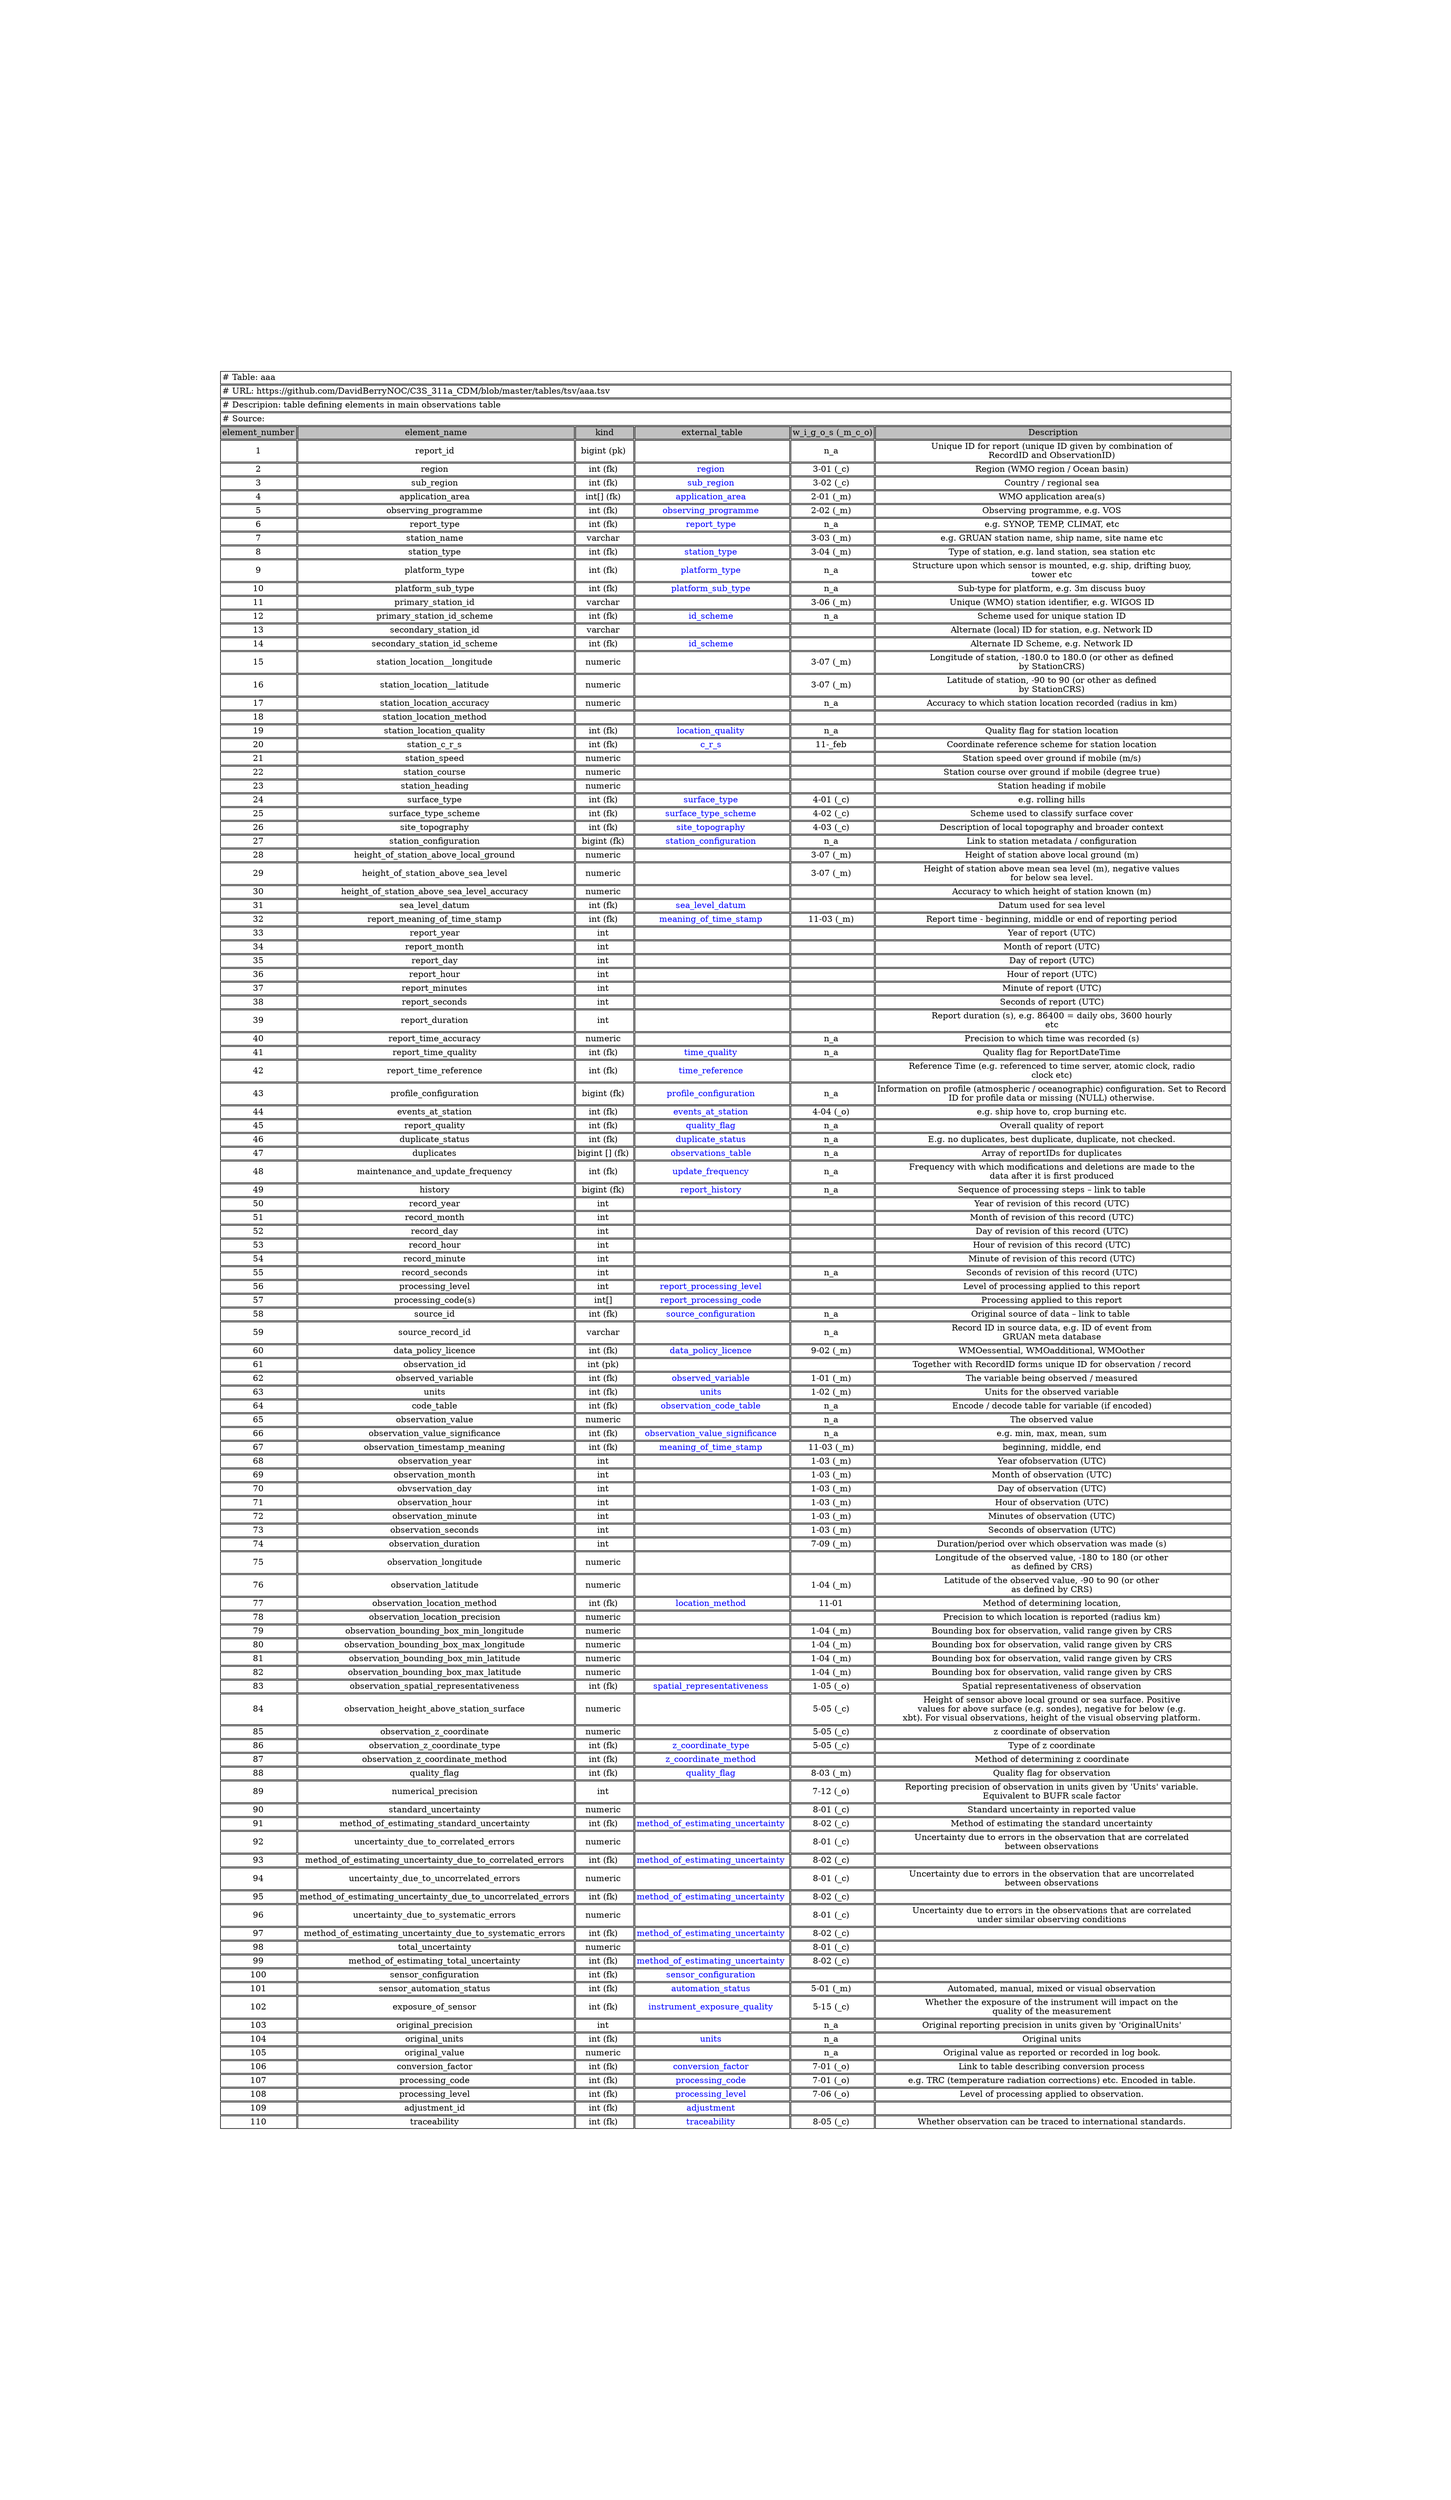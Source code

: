 digraph aaa {
node [color=white]
aaa [label=<<TABLE BORDER="0" CELLBORDER="1" CELLSPACING="2" COLOR="BLACK">
<TR><TD COLSPAN="6" ALIGN="left" PORT="head"># Table: aaa</TD></TR>
<TR><TD COLSPAN="6" ALIGN="left"># URL: https://github.com/DavidBerryNOC/C3S_311a_CDM/blob/master/tables/tsv/aaa.tsv</TD></TR>
<TR><TD ALIGN="left" COLSPAN="6"># Descripion: table defining elements in main observations table</TD></TR>
<TR><TD ALIGN="left" COLSPAN="6"># Source:</TD></TR>
<TR><TD BGCOLOR="GRAY">element_number</TD><TD BGCOLOR="GRAY">element_name</TD><TD BGCOLOR="GRAY">kind</TD><TD BGCOLOR="GRAY">external_table</TD><TD BGCOLOR="GRAY">w_i_g_o_s (_m_c_o)</TD><TD BGCOLOR="GRAY">Description</TD></TR>
<TR><TD PORT="report_id L">1</TD><TD>report_id </TD><TD>bigint (pk) </TD><TD></TD><TD>n_a </TD><TD PORT="report_id R">Unique ID for report (unique ID given by combination of <BR/>RecordID and ObservationID) </TD></TR>
<TR><TD PORT="region L">2</TD><TD>region </TD><TD>int (fk) </TD><TD HREF="https://github.com/DavidBerryNOC/C3S_311a_CDM/blob/master/tables/tsv/region.tsv"><FONT color="blue">region </FONT></TD><TD>3-01 (_c) </TD><TD PORT="region R">Region (WMO region / Ocean basin) </TD></TR>
<TR><TD PORT="sub_region L">3</TD><TD>sub_region </TD><TD>int (fk) </TD><TD HREF="https://github.com/DavidBerryNOC/C3S_311a_CDM/blob/master/tables/tsv/sub_region.tsv"><FONT color="blue">sub_region </FONT></TD><TD>3-02 (_c) </TD><TD PORT="sub_region R">Country / regional sea </TD></TR>
<TR><TD PORT="application_area L">4</TD><TD>application_area </TD><TD>int[] (fk) </TD><TD HREF="https://github.com/DavidBerryNOC/C3S_311a_CDM/blob/master/tables/tsv/application_area.tsv"><FONT color="blue">application_area </FONT></TD><TD>2-01 (_m) </TD><TD PORT="application_area R">WMO application area(s) </TD></TR>
<TR><TD PORT="observing_programme L">5</TD><TD>observing_programme </TD><TD>int (fk) </TD><TD HREF="https://github.com/DavidBerryNOC/C3S_311a_CDM/blob/master/tables/tsv/observing_programme.tsv"><FONT color="blue">observing_programme </FONT></TD><TD>2-02 (_m) </TD><TD PORT="observing_programme R">Observing programme, e.g. VOS </TD></TR>
<TR><TD PORT="report_type L">6</TD><TD>report_type </TD><TD>int (fk) </TD><TD HREF="https://github.com/DavidBerryNOC/C3S_311a_CDM/blob/master/tables/tsv/report_type.tsv"><FONT color="blue">report_type </FONT></TD><TD>n_a </TD><TD PORT="report_type R">e.g. SYNOP, TEMP, CLIMAT, etc </TD></TR>
<TR><TD PORT="station_name L">7</TD><TD>station_name </TD><TD>varchar </TD><TD></TD><TD>3-03 (_m) </TD><TD PORT="station_name R">e.g. GRUAN station name, ship name, site name etc </TD></TR>
<TR><TD PORT="station_type L">8</TD><TD>station_type </TD><TD>int (fk) </TD><TD HREF="https://github.com/DavidBerryNOC/C3S_311a_CDM/blob/master/tables/tsv/station_type.tsv"><FONT color="blue">station_type </FONT></TD><TD>3-04 (_m) </TD><TD PORT="station_type R">Type of station, e.g. land station, sea station etc </TD></TR>
<TR><TD PORT="platform_type L">9</TD><TD>platform_type </TD><TD>int (fk) </TD><TD HREF="https://github.com/DavidBerryNOC/C3S_311a_CDM/blob/master/tables/tsv/platform_type.tsv"><FONT color="blue">platform_type </FONT></TD><TD>n_a </TD><TD PORT="platform_type R">Structure upon which sensor is mounted, e.g. ship, drifting buoy, <BR/>tower etc </TD></TR>
<TR><TD PORT="platform_sub_type L">10</TD><TD>platform_sub_type </TD><TD>int (fk) </TD><TD HREF="https://github.com/DavidBerryNOC/C3S_311a_CDM/blob/master/tables/tsv/platform_sub_type.tsv"><FONT color="blue">platform_sub_type </FONT></TD><TD>n_a </TD><TD PORT="platform_sub_type R">Sub-type for platform, e.g. 3m discuss buoy </TD></TR>
<TR><TD PORT="primary_station_idL">11</TD><TD>primary_station_id </TD><TD>varchar </TD><TD></TD><TD>3-06 (_m) </TD><TD PORT="primary_station_idR">Unique (WMO) station identifier, e.g. WIGOS ID </TD></TR>
<TR><TD PORT="primary_station_id_schemeL">12</TD><TD>primary_station_id_scheme </TD><TD>int (fk) </TD><TD HREF="https://github.com/DavidBerryNOC/C3S_311a_CDM/blob/master/tables/tsv/id_scheme.tsv"><FONT color="blue">id_scheme </FONT></TD><TD>n_a </TD><TD PORT="primary_station_id_schemeR">Scheme used for unique station ID </TD></TR>
<TR><TD PORT="secondary_station_idL">13</TD><TD>secondary_station_id </TD><TD>varchar </TD><TD></TD><TD></TD><TD PORT="secondary_station_idR">Alternate (local) ID for station, e.g. Network ID </TD></TR>
<TR><TD PORT="secondary_station_id_schemeL">14</TD><TD>secondary_station_id_scheme </TD><TD>int (fk) </TD><TD HREF="https://github.com/DavidBerryNOC/C3S_311a_CDM/blob/master/tables/tsv/id_scheme.tsv"><FONT color="blue">id_scheme </FONT></TD><TD></TD><TD PORT="secondary_station_id_schemeR">Alternate ID Scheme, e.g. Network ID </TD></TR>
<TR><TD PORT="station_location__longitudeL">15</TD><TD>station_location__longitude </TD><TD>numeric </TD><TD></TD><TD>3-07 (_m) </TD><TD PORT="station_location__longitudeR">Longitude of station, -180.0 to 180.0 (or other as defined <BR/>by StationCRS) </TD></TR>
<TR><TD PORT="station_location__latitudeL">16</TD><TD>station_location__latitude </TD><TD>numeric </TD><TD></TD><TD>3-07 (_m) </TD><TD PORT="station_location__latitudeR">Latitude of station, -90 to 90 (or other as defined <BR/>by StationCRS) </TD></TR>
<TR><TD PORT="station_location_accuracyL">17</TD><TD>station_location_accuracy </TD><TD>numeric </TD><TD></TD><TD>n_a </TD><TD PORT="station_location_accuracyR">Accuracy to which station location recorded (radius in km) </TD></TR>
<TR><TD PORT="station_location_methodL">18</TD><TD>station_location_method </TD><TD></TD><TD></TD><TD></TD><TD PORT="station_location_methodR"></TD></TR>
<TR><TD PORT="station_location_qualityL">19</TD><TD>station_location_quality </TD><TD>int (fk) </TD><TD HREF="https://github.com/DavidBerryNOC/C3S_311a_CDM/blob/master/tables/tsv/location_quality.tsv"><FONT color="blue">location_quality </FONT></TD><TD>n_a </TD><TD PORT="station_location_qualityR">Quality flag for station location </TD></TR>
<TR><TD PORT="station_c_r_s L">20</TD><TD>station_c_r_s </TD><TD>int (fk) </TD><TD HREF="https://github.com/DavidBerryNOC/C3S_311a_CDM/blob/master/tables/tsv/c_r_s.tsv"><FONT color="blue">c_r_s </FONT></TD><TD>11-_feb </TD><TD PORT="station_c_r_s R">Coordinate reference scheme for station location </TD></TR>
<TR><TD PORT="station_speedL">21</TD><TD>station_speed </TD><TD>numeric </TD><TD></TD><TD></TD><TD PORT="station_speedR">Station speed over ground if mobile (m/s) </TD></TR>
<TR><TD PORT="station_courseL">22</TD><TD>station_course </TD><TD>numeric </TD><TD></TD><TD></TD><TD PORT="station_courseR">Station course over ground if mobile (degree true) </TD></TR>
<TR><TD PORT="station_headingL">23</TD><TD>station_heading </TD><TD>numeric </TD><TD></TD><TD></TD><TD PORT="station_headingR">Station heading if mobile </TD></TR>
<TR><TD PORT="surface_type L">24</TD><TD>surface_type </TD><TD>int (fk) </TD><TD HREF="https://github.com/DavidBerryNOC/C3S_311a_CDM/blob/master/tables/tsv/surface_type.tsv"><FONT color="blue">surface_type </FONT></TD><TD>4-01 (_c) </TD><TD PORT="surface_type R">e.g. rolling hills </TD></TR>
<TR><TD PORT="surface_type_scheme L">25</TD><TD>surface_type_scheme </TD><TD>int (fk) </TD><TD HREF="https://github.com/DavidBerryNOC/C3S_311a_CDM/blob/master/tables/tsv/surface_type_scheme.tsv"><FONT color="blue">surface_type_scheme </FONT></TD><TD>4-02 (_c) </TD><TD PORT="surface_type_scheme R">Scheme used to classify surface cover </TD></TR>
<TR><TD PORT="site_topography L">26</TD><TD>site_topography </TD><TD>int (fk) </TD><TD HREF="https://github.com/DavidBerryNOC/C3S_311a_CDM/blob/master/tables/tsv/site_topography.tsv"><FONT color="blue">site_topography </FONT></TD><TD>4-03 (_c) </TD><TD PORT="site_topography R">Description of local topography and broader context </TD></TR>
<TR><TD PORT="station_configurationL">27</TD><TD>station_configuration </TD><TD>bigint (fk) </TD><TD HREF="https://github.com/DavidBerryNOC/C3S_311a_CDM/blob/master/tables/tsv/station_configuration.tsv"><FONT color="blue">station_configuration </FONT></TD><TD>n_a </TD><TD PORT="station_configurationR">Link to station metadata / configuration </TD></TR>
<TR><TD PORT="height_of_station_above_local_ground L">28</TD><TD>height_of_station_above_local_ground </TD><TD>numeric </TD><TD></TD><TD>3-07 (_m) </TD><TD PORT="height_of_station_above_local_ground R">Height of station above local ground (m) </TD></TR>
<TR><TD PORT="height_of_station_above_sea_level L">29</TD><TD>height_of_station_above_sea_level </TD><TD>numeric </TD><TD></TD><TD>3-07 (_m) </TD><TD PORT="height_of_station_above_sea_level R">Height of station above mean sea level (m), negative values <BR/>for below sea level. </TD></TR>
<TR><TD PORT="height_of_station_above_sea_level_accuracyL">30</TD><TD>height_of_station_above_sea_level_accuracy </TD><TD>numeric </TD><TD></TD><TD></TD><TD PORT="height_of_station_above_sea_level_accuracyR">Accuracy to which height of station known (m) </TD></TR>
<TR><TD PORT="sea_level_datumL">31</TD><TD>sea_level_datum </TD><TD>int (fk) </TD><TD HREF="https://github.com/DavidBerryNOC/C3S_311a_CDM/blob/master/tables/tsv/sea_level_datum.tsv"><FONT color="blue">sea_level_datum </FONT></TD><TD></TD><TD PORT="sea_level_datumR">Datum used for sea level </TD></TR>
<TR><TD PORT="report_meaning_of_time_stampL">32</TD><TD>report_meaning_of_time_stamp </TD><TD>int (fk) </TD><TD HREF="https://github.com/DavidBerryNOC/C3S_311a_CDM/blob/master/tables/tsv/meaning_of_time_stamp.tsv"><FONT color="blue">meaning_of_time_stamp </FONT></TD><TD>11-03 (_m) </TD><TD PORT="report_meaning_of_time_stampR">Report time - beginning, middle or end of reporting period <BR/></TD></TR>
<TR><TD PORT="report_yearL">33</TD><TD>report_year </TD><TD>int </TD><TD></TD><TD></TD><TD PORT="report_yearR">Year of report (UTC) </TD></TR>
<TR><TD PORT="report_monthL">34</TD><TD>report_month </TD><TD>int </TD><TD></TD><TD></TD><TD PORT="report_monthR">Month of report (UTC) </TD></TR>
<TR><TD PORT="report_dayL">35</TD><TD>report_day </TD><TD>int </TD><TD></TD><TD></TD><TD PORT="report_dayR">Day of report (UTC) </TD></TR>
<TR><TD PORT="report_hourL">36</TD><TD>report_hour </TD><TD>int </TD><TD></TD><TD></TD><TD PORT="report_hourR">Hour of report (UTC) </TD></TR>
<TR><TD PORT="report_minutesL">37</TD><TD>report_minutes </TD><TD>int </TD><TD></TD><TD></TD><TD PORT="report_minutesR">Minute of report (UTC) </TD></TR>
<TR><TD PORT="report_secondsL">38</TD><TD>report_seconds </TD><TD>int </TD><TD></TD><TD></TD><TD PORT="report_secondsR">Seconds of report (UTC) </TD></TR>
<TR><TD PORT="report_durationL">39</TD><TD>report_duration </TD><TD>int </TD><TD></TD><TD></TD><TD PORT="report_durationR">Report duration (s), e.g. 86400 = daily obs, 3600 hourly <BR/>etc </TD></TR>
<TR><TD PORT="report_time_accuracyL">40</TD><TD>report_time_accuracy </TD><TD>numeric </TD><TD></TD><TD>n_a </TD><TD PORT="report_time_accuracyR">Precision to which time was recorded (s) </TD></TR>
<TR><TD PORT="report_time_qualityL">41</TD><TD>report_time_quality </TD><TD>int (fk) </TD><TD HREF="https://github.com/DavidBerryNOC/C3S_311a_CDM/blob/master/tables/tsv/time_quality.tsv"><FONT color="blue">time_quality </FONT></TD><TD>n_a </TD><TD PORT="report_time_qualityR">Quality flag for ReportDateTime </TD></TR>
<TR><TD PORT="report_time_referenceL">42</TD><TD>report_time_reference </TD><TD>int (fk) </TD><TD HREF="https://github.com/DavidBerryNOC/C3S_311a_CDM/blob/master/tables/tsv/time_reference.tsv"><FONT color="blue">time_reference </FONT></TD><TD></TD><TD PORT="report_time_referenceR">Reference Time (e.g. referenced to time server, atomic clock, radio <BR/>clock etc) </TD></TR>
<TR><TD PORT="profile_configuration L">43</TD><TD>profile_configuration </TD><TD>bigint (fk) </TD><TD HREF="https://github.com/DavidBerryNOC/C3S_311a_CDM/blob/master/tables/tsv/profile_configuration.tsv"><FONT color="blue">profile_configuration </FONT></TD><TD>n_a </TD><TD PORT="profile_configuration R">Information on profile (atmospheric / oceanographic) configuration. Set to Record <BR/>ID for profile data or missing (NULL) otherwise. </TD></TR>
<TR><TD PORT="events_at_stationL">44</TD><TD>events_at_station </TD><TD>int (fk) </TD><TD HREF="https://github.com/DavidBerryNOC/C3S_311a_CDM/blob/master/tables/tsv/events_at_station.tsv"><FONT color="blue">events_at_station </FONT></TD><TD>4-04 (_o) </TD><TD PORT="events_at_stationR">e.g. ship hove to, crop burning etc. </TD></TR>
<TR><TD PORT="report_qualityL">45</TD><TD>report_quality </TD><TD>int (fk) </TD><TD HREF="https://github.com/DavidBerryNOC/C3S_311a_CDM/blob/master/tables/tsv/quality_flag.tsv"><FONT color="blue">quality_flag </FONT></TD><TD>n_a </TD><TD PORT="report_qualityR">Overall quality of report </TD></TR>
<TR><TD PORT="duplicate_status L">46</TD><TD>duplicate_status </TD><TD>int (fk) </TD><TD HREF="https://github.com/DavidBerryNOC/C3S_311a_CDM/blob/master/tables/tsv/duplicate_status.tsv"><FONT color="blue">duplicate_status </FONT></TD><TD>n_a </TD><TD PORT="duplicate_status R">E.g. no duplicates, best duplicate, duplicate, not checked. </TD></TR>
<TR><TD PORT="duplicates L">47</TD><TD>duplicates </TD><TD>bigint [] (fk) </TD><TD HREF="https://github.com/DavidBerryNOC/C3S_311a_CDM/blob/master/tables/tsv/observations_table.tsv"><FONT color="blue">observations_table </FONT></TD><TD>n_a </TD><TD PORT="duplicates R">Array of reportIDs for duplicates </TD></TR>
<TR><TD PORT="maintenance_and_update_frequency L">48</TD><TD>maintenance_and_update_frequency </TD><TD>int (fk) </TD><TD HREF="https://github.com/DavidBerryNOC/C3S_311a_CDM/blob/master/tables/tsv/update_frequency.tsv"><FONT color="blue">update_frequency </FONT></TD><TD>n_a </TD><TD PORT="maintenance_and_update_frequency R">Frequency with which modifications and deletions are made to the <BR/>data after it is first produced </TD></TR>
<TR><TD PORT="history L">49</TD><TD>history </TD><TD>bigint (fk) </TD><TD HREF="https://github.com/DavidBerryNOC/C3S_311a_CDM/blob/master/tables/tsv/report_history.tsv"><FONT color="blue">report_history </FONT></TD><TD>n_a </TD><TD PORT="history R">Sequence of processing steps – link to table </TD></TR>
<TR><TD PORT="record_yearL">50</TD><TD>record_year </TD><TD>int </TD><TD></TD><TD></TD><TD PORT="record_yearR">Year of revision of this record (UTC) </TD></TR>
<TR><TD PORT="record_monthL">51</TD><TD>record_month </TD><TD>int </TD><TD></TD><TD></TD><TD PORT="record_monthR">Month of revision of this record (UTC) </TD></TR>
<TR><TD PORT="record_dayL">52</TD><TD>record_day </TD><TD>int </TD><TD></TD><TD></TD><TD PORT="record_dayR">Day of revision of this record (UTC) </TD></TR>
<TR><TD PORT="record_hourL">53</TD><TD>record_hour </TD><TD>int </TD><TD></TD><TD></TD><TD PORT="record_hourR">Hour of revision of this record (UTC) </TD></TR>
<TR><TD PORT="record_minuteL">54</TD><TD>record_minute </TD><TD>int </TD><TD></TD><TD></TD><TD PORT="record_minuteR">Minute of revision of this record (UTC) </TD></TR>
<TR><TD PORT="record_secondsL">55</TD><TD>record_seconds </TD><TD>int </TD><TD></TD><TD>n_a </TD><TD PORT="record_secondsR">Seconds of revision of this record (UTC) </TD></TR>
<TR><TD PORT="processing_levelL">56</TD><TD>processing_level </TD><TD>int </TD><TD HREF="https://github.com/DavidBerryNOC/C3S_311a_CDM/blob/master/tables/tsv/report_processing_level.tsv"><FONT color="blue">report_processing_level </FONT></TD><TD></TD><TD PORT="processing_levelR">Level of processing applied to this report </TD></TR>
<TR><TD PORT="processing_code(s)L">57</TD><TD>processing_code(s) </TD><TD>int[] </TD><TD HREF="https://github.com/DavidBerryNOC/C3S_311a_CDM/blob/master/tables/tsv/report_processing_code.tsv"><FONT color="blue">report_processing_code </FONT></TD><TD></TD><TD PORT="processing_code(s)R">Processing applied to this report </TD></TR>
<TR><TD PORT="source_id L">58</TD><TD>source_id </TD><TD>int (fk) </TD><TD HREF="https://github.com/DavidBerryNOC/C3S_311a_CDM/blob/master/tables/tsv/source_configuration.tsv"><FONT color="blue">source_configuration </FONT></TD><TD>n_a </TD><TD PORT="source_id R">Original source of data – link to table  </TD></TR>
<TR><TD PORT="source_record_id L">59</TD><TD>source_record_id </TD><TD>varchar </TD><TD></TD><TD>n_a </TD><TD PORT="source_record_id R">Record ID in source data, e.g. ID of event from <BR/>GRUAN meta database </TD></TR>
<TR><TD PORT="data_policy_licence L">60</TD><TD>data_policy_licence </TD><TD>int (fk) </TD><TD HREF="https://github.com/DavidBerryNOC/C3S_311a_CDM/blob/master/tables/tsv/data_policy_licence.tsv"><FONT color="blue">data_policy_licence </FONT></TD><TD>9-02 (_m) </TD><TD PORT="data_policy_licence R">WMOessential, WMOadditional, WMOother </TD></TR>
<TR><TD PORT="observation_id L">61</TD><TD>observation_id </TD><TD>int (pk) </TD><TD></TD><TD></TD><TD PORT="observation_id R">Together with RecordID forms unique ID for observation / record <BR/></TD></TR>
<TR><TD PORT="observed_variable L">62</TD><TD>observed_variable </TD><TD>int (fk) </TD><TD HREF="https://github.com/DavidBerryNOC/C3S_311a_CDM/blob/master/tables/tsv/observed_variable.tsv"><FONT color="blue">observed_variable </FONT></TD><TD>1-01 (_m) </TD><TD PORT="observed_variable R">The variable being observed / measured </TD></TR>
<TR><TD PORT="units L">63</TD><TD>units </TD><TD>int (fk) </TD><TD HREF="https://github.com/DavidBerryNOC/C3S_311a_CDM/blob/master/tables/tsv/units.tsv"><FONT color="blue">units </FONT></TD><TD>1-02 (_m) </TD><TD PORT="units R">Units for the observed variable </TD></TR>
<TR><TD PORT="code_table L">64</TD><TD>code_table </TD><TD>int (fk) </TD><TD HREF="https://github.com/DavidBerryNOC/C3S_311a_CDM/blob/master/tables/tsv/observation_code_table.tsv"><FONT color="blue">observation_code_table </FONT></TD><TD>n_a </TD><TD PORT="code_table R">Encode / decode table for variable (if encoded) </TD></TR>
<TR><TD PORT="observation_value L">65</TD><TD>observation_value </TD><TD>numeric </TD><TD></TD><TD>n_a </TD><TD PORT="observation_value R">The observed value </TD></TR>
<TR><TD PORT="observation_value_significanceL">66</TD><TD>observation_value_significance </TD><TD>int (fk) </TD><TD HREF="https://github.com/DavidBerryNOC/C3S_311a_CDM/blob/master/tables/tsv/observation_value_significance.tsv"><FONT color="blue">observation_value_significance </FONT></TD><TD>n_a </TD><TD PORT="observation_value_significanceR">e.g. min, max, mean, sum </TD></TR>
<TR><TD PORT="observation_timestamp_meaningL">67</TD><TD>observation_timestamp_meaning </TD><TD>int (fk) </TD><TD HREF="https://github.com/DavidBerryNOC/C3S_311a_CDM/blob/master/tables/tsv/meaning_of_time_stamp.tsv"><FONT color="blue">meaning_of_time_stamp </FONT></TD><TD>11-03 (_m) </TD><TD PORT="observation_timestamp_meaningR">beginning, middle, end </TD></TR>
<TR><TD PORT="observation_yearL">68</TD><TD>observation_year </TD><TD>int </TD><TD></TD><TD>1-03 (_m) </TD><TD PORT="observation_yearR">Year ofobservation (UTC) </TD></TR>
<TR><TD PORT="observation_monthL">69</TD><TD>observation_month </TD><TD>int </TD><TD></TD><TD>1-03 (_m) </TD><TD PORT="observation_monthR">Month of observation (UTC) </TD></TR>
<TR><TD PORT="obvservation_dayL">70</TD><TD>obvservation_day </TD><TD>int </TD><TD></TD><TD>1-03 (_m) </TD><TD PORT="obvservation_dayR">Day of observation (UTC) </TD></TR>
<TR><TD PORT="observation_hourL">71</TD><TD>observation_hour </TD><TD>int </TD><TD></TD><TD>1-03 (_m) </TD><TD PORT="observation_hourR">Hour of observation (UTC) </TD></TR>
<TR><TD PORT="observation_minuteL">72</TD><TD>observation_minute </TD><TD>int </TD><TD></TD><TD>1-03 (_m) </TD><TD PORT="observation_minuteR">Minutes of observation (UTC) </TD></TR>
<TR><TD PORT="observation_secondsL">73</TD><TD>observation_seconds </TD><TD>int </TD><TD></TD><TD>1-03 (_m) </TD><TD PORT="observation_secondsR">Seconds of observation (UTC) </TD></TR>
<TR><TD PORT="observation_duration L">74</TD><TD>observation_duration </TD><TD>int </TD><TD></TD><TD>7-09 (_m) </TD><TD PORT="observation_duration R">Duration/period over which observation was made (s) </TD></TR>
<TR><TD PORT="observation_longitudeL">75</TD><TD>observation_longitude </TD><TD>numeric </TD><TD></TD><TD></TD><TD PORT="observation_longitudeR">Longitude of the observed value, -180 to 180 (or other <BR/>as defined by CRS) </TD></TR>
<TR><TD PORT="observation_latitudeL">76</TD><TD>observation_latitude </TD><TD>numeric </TD><TD></TD><TD>1-04 (_m) </TD><TD PORT="observation_latitudeR">Latitude of the observed value, -90 to 90 (or other <BR/>as defined by CRS) </TD></TR>
<TR><TD PORT="observation_location_method L">77</TD><TD>observation_location_method </TD><TD>int (fk) </TD><TD HREF="https://github.com/DavidBerryNOC/C3S_311a_CDM/blob/master/tables/tsv/location_method.tsv"><FONT color="blue">location_method </FONT></TD><TD>11-01 </TD><TD PORT="observation_location_method R">Method of determining location, </TD></TR>
<TR><TD PORT="observation_location_precision L">78</TD><TD>observation_location_precision </TD><TD>numeric </TD><TD></TD><TD></TD><TD PORT="observation_location_precision R">Precision to which location is reported (radius km) </TD></TR>
<TR><TD PORT="observation_bounding_box_min_longitudeL">79</TD><TD>observation_bounding_box_min_longitude </TD><TD>numeric </TD><TD></TD><TD>1-04 (_m) </TD><TD PORT="observation_bounding_box_min_longitudeR">Bounding box for observation, valid range given by CRS </TD></TR>
<TR><TD PORT="observation_bounding_box_max_longitudeL">80</TD><TD>observation_bounding_box_max_longitude </TD><TD>numeric </TD><TD></TD><TD>1-04 (_m) </TD><TD PORT="observation_bounding_box_max_longitudeR">Bounding box for observation, valid range given by CRS </TD></TR>
<TR><TD PORT="observation_bounding_box_min_latitudeL">81</TD><TD>observation_bounding_box_min_latitude </TD><TD>numeric </TD><TD></TD><TD>1-04 (_m) </TD><TD PORT="observation_bounding_box_min_latitudeR">Bounding box for observation, valid range given by CRS </TD></TR>
<TR><TD PORT="observation_bounding_box_max_latitudeL">82</TD><TD>observation_bounding_box_max_latitude </TD><TD>numeric </TD><TD></TD><TD>1-04 (_m) </TD><TD PORT="observation_bounding_box_max_latitudeR">Bounding box for observation, valid range given by CRS </TD></TR>
<TR><TD PORT="observation_spatial_representativeness L">83</TD><TD>observation_spatial_representativeness </TD><TD>int (fk) </TD><TD HREF="https://github.com/DavidBerryNOC/C3S_311a_CDM/blob/master/tables/tsv/spatial_representativeness.tsv"><FONT color="blue">spatial_representativeness </FONT></TD><TD>1-05 (_o) </TD><TD PORT="observation_spatial_representativeness R">Spatial representativeness of observation </TD></TR>
<TR><TD PORT="observation_height_above_station_surface L">84</TD><TD>observation_height_above_station_surface </TD><TD>numeric </TD><TD></TD><TD>5-05 (_c) </TD><TD PORT="observation_height_above_station_surface R">Height of sensor above local ground or sea surface. Positive <BR/>values for above surface (e.g. sondes), negative for below (e.g. <BR/>xbt). For visual observations, height of the visual observing platform. <BR/></TD></TR>
<TR><TD PORT="observation_z_coordinate L">85</TD><TD>observation_z_coordinate </TD><TD>numeric </TD><TD></TD><TD>5-05 (_c) </TD><TD PORT="observation_z_coordinate R">z coordinate of observation </TD></TR>
<TR><TD PORT="observation_z_coordinate_type L">86</TD><TD>observation_z_coordinate_type </TD><TD>int (fk) </TD><TD HREF="https://github.com/DavidBerryNOC/C3S_311a_CDM/blob/master/tables/tsv/z_coordinate_type.tsv"><FONT color="blue">z_coordinate_type </FONT></TD><TD>5-05 (_c) </TD><TD PORT="observation_z_coordinate_type R">Type of z coordinate </TD></TR>
<TR><TD PORT="observation_z_coordinate_methodL">87</TD><TD>observation_z_coordinate_method </TD><TD>int (fk) </TD><TD HREF="https://github.com/DavidBerryNOC/C3S_311a_CDM/blob/master/tables/tsv/z_coordinate_method.tsv"><FONT color="blue">z_coordinate_method </FONT></TD><TD></TD><TD PORT="observation_z_coordinate_methodR">Method of determining z coordinate </TD></TR>
<TR><TD PORT="quality_flag L">88</TD><TD>quality_flag </TD><TD>int (fk) </TD><TD HREF="https://github.com/DavidBerryNOC/C3S_311a_CDM/blob/master/tables/tsv/quality_flag.tsv"><FONT color="blue">quality_flag </FONT></TD><TD>8-03 (_m) </TD><TD PORT="quality_flag R">Quality flag for observation </TD></TR>
<TR><TD PORT="numerical_precision L">89</TD><TD>numerical_precision </TD><TD>int </TD><TD></TD><TD>7-12 (_o) </TD><TD PORT="numerical_precision R">Reporting precision of observation in units given by 'Units' variable. <BR/>Equivalent to BUFR scale factor </TD></TR>
<TR><TD PORT="standard_uncertainty L">90</TD><TD>standard_uncertainty </TD><TD>numeric </TD><TD></TD><TD>8-01 (_c) </TD><TD PORT="standard_uncertainty R">Standard uncertainty in reported value </TD></TR>
<TR><TD PORT="method_of_estimating_standard_uncertainty L">91</TD><TD>method_of_estimating_standard_uncertainty </TD><TD>int (fk) </TD><TD HREF="https://github.com/DavidBerryNOC/C3S_311a_CDM/blob/master/tables/tsv/method_of_estimating_uncertainty.tsv"><FONT color="blue">method_of_estimating_uncertainty </FONT></TD><TD>8-02 (_c) </TD><TD PORT="method_of_estimating_standard_uncertainty R">Method of estimating the standard uncertainty </TD></TR>
<TR><TD PORT="uncertainty_due_to_correlated_errors L">92</TD><TD>uncertainty_due_to_correlated_errors </TD><TD>numeric </TD><TD></TD><TD>8-01 (_c) </TD><TD PORT="uncertainty_due_to_correlated_errors R">Uncertainty due to errors in the observation that are correlated <BR/>between observations </TD></TR>
<TR><TD PORT="method_of_estimating_uncertainty_due_to_correlated_errors L">93</TD><TD>method_of_estimating_uncertainty_due_to_correlated_errors </TD><TD>int (fk) </TD><TD HREF="https://github.com/DavidBerryNOC/C3S_311a_CDM/blob/master/tables/tsv/method_of_estimating_uncertainty.tsv"><FONT color="blue">method_of_estimating_uncertainty </FONT></TD><TD>8-02 (_c) </TD><TD PORT="method_of_estimating_uncertainty_due_to_correlated_errors R"></TD></TR>
<TR><TD PORT="uncertainty_due_to_uncorrelated_errors L">94</TD><TD>uncertainty_due_to_uncorrelated_errors </TD><TD>numeric </TD><TD></TD><TD>8-01 (_c) </TD><TD PORT="uncertainty_due_to_uncorrelated_errors R">Uncertainty due to errors in the observation that are uncorrelated <BR/>between observations </TD></TR>
<TR><TD PORT="method_of_estimating_uncertainty_due_to_uncorrelated_errors L">95</TD><TD>method_of_estimating_uncertainty_due_to_uncorrelated_errors </TD><TD>int (fk) </TD><TD HREF="https://github.com/DavidBerryNOC/C3S_311a_CDM/blob/master/tables/tsv/method_of_estimating_uncertainty.tsv"><FONT color="blue">method_of_estimating_uncertainty </FONT></TD><TD>8-02 (_c) </TD><TD PORT="method_of_estimating_uncertainty_due_to_uncorrelated_errors R"></TD></TR>
<TR><TD PORT="uncertainty_due_to_systematic_errors L">96</TD><TD>uncertainty_due_to_systematic_errors </TD><TD>numeric </TD><TD></TD><TD>8-01 (_c) </TD><TD PORT="uncertainty_due_to_systematic_errors R">Uncertainty due to errors in the observations that are correlated <BR/>under similar observing conditions </TD></TR>
<TR><TD PORT="method_of_estimating_uncertainty_due_to_systematic_errors L">97</TD><TD>method_of_estimating_uncertainty_due_to_systematic_errors </TD><TD>int (fk) </TD><TD HREF="https://github.com/DavidBerryNOC/C3S_311a_CDM/blob/master/tables/tsv/method_of_estimating_uncertainty.tsv"><FONT color="blue">method_of_estimating_uncertainty </FONT></TD><TD>8-02 (_c) </TD><TD PORT="method_of_estimating_uncertainty_due_to_systematic_errors R"></TD></TR>
<TR><TD PORT="total_uncertainty L">98</TD><TD>total_uncertainty </TD><TD>numeric </TD><TD></TD><TD>8-01 (_c) </TD><TD PORT="total_uncertainty R"></TD></TR>
<TR><TD PORT="method_of_estimating_total_uncertainty L">99</TD><TD>method_of_estimating_total_uncertainty </TD><TD>int (fk) </TD><TD HREF="https://github.com/DavidBerryNOC/C3S_311a_CDM/blob/master/tables/tsv/method_of_estimating_uncertainty.tsv"><FONT color="blue">method_of_estimating_uncertainty </FONT></TD><TD>8-02 (_c) </TD><TD PORT="method_of_estimating_total_uncertainty R"></TD></TR>
<TR><TD PORT="sensor_configurationL">100</TD><TD>sensor_configuration </TD><TD>int (fk) </TD><TD HREF="https://github.com/DavidBerryNOC/C3S_311a_CDM/blob/master/tables/tsv/sensor_configuration.tsv"><FONT color="blue">sensor_configuration </FONT></TD><TD></TD><TD PORT="sensor_configurationR"></TD></TR>
<TR><TD PORT="sensor_automation_status L">101</TD><TD>sensor_automation_status </TD><TD>int (fk) </TD><TD HREF="https://github.com/DavidBerryNOC/C3S_311a_CDM/blob/master/tables/tsv/automation_status.tsv"><FONT color="blue">automation_status </FONT></TD><TD>5-01 (_m) </TD><TD PORT="sensor_automation_status R">Automated, manual, mixed or visual observation </TD></TR>
<TR><TD PORT="exposure_of_sensor L">102</TD><TD>exposure_of_sensor </TD><TD>int (fk) </TD><TD HREF="https://github.com/DavidBerryNOC/C3S_311a_CDM/blob/master/tables/tsv/instrument_exposure_quality.tsv"><FONT color="blue">instrument_exposure_quality </FONT></TD><TD>5-15 (_c) </TD><TD PORT="exposure_of_sensor R">Whether the exposure of the instrument will impact on the <BR/>quality of the measurement </TD></TR>
<TR><TD PORT="original_precision L">103</TD><TD>original_precision </TD><TD>int </TD><TD></TD><TD>n_a </TD><TD PORT="original_precision R">Original reporting precision in units given by 'OriginalUnits' </TD></TR>
<TR><TD PORT="original_units L">104</TD><TD>original_units </TD><TD>int (fk) </TD><TD HREF="https://github.com/DavidBerryNOC/C3S_311a_CDM/blob/master/tables/tsv/units.tsv"><FONT color="blue">units </FONT></TD><TD>n_a </TD><TD PORT="original_units R">Original units </TD></TR>
<TR><TD PORT="original_value L">105</TD><TD>original_value </TD><TD>numeric </TD><TD></TD><TD>n_a </TD><TD PORT="original_value R">Original value as reported or recorded in log book. </TD></TR>
<TR><TD PORT="conversion_factor L">106</TD><TD>conversion_factor </TD><TD>int (fk) </TD><TD HREF="https://github.com/DavidBerryNOC/C3S_311a_CDM/blob/master/tables/tsv/conversion_factor.tsv"><FONT color="blue">conversion_factor </FONT></TD><TD>7-01 (_o) </TD><TD PORT="conversion_factor R">Link to table describing conversion process </TD></TR>
<TR><TD PORT="processing_code L">107</TD><TD>processing_code </TD><TD>int (fk) </TD><TD HREF="https://github.com/DavidBerryNOC/C3S_311a_CDM/blob/master/tables/tsv/processing_code.tsv"><FONT color="blue">processing_code </FONT></TD><TD>7-01 (_o) </TD><TD PORT="processing_code R">e.g. TRC (temperature radiation corrections) etc. Encoded in table. </TD></TR>
<TR><TD PORT="processing_level L">108</TD><TD>processing_level </TD><TD>int (fk) </TD><TD HREF="https://github.com/DavidBerryNOC/C3S_311a_CDM/blob/master/tables/tsv/processing_level.tsv"><FONT color="blue">processing_level </FONT></TD><TD>7-06 (_o) </TD><TD PORT="processing_level R">Level of processing applied to observation. </TD></TR>
<TR><TD PORT="adjustment_id L">109</TD><TD>adjustment_id </TD><TD>int (fk) </TD><TD HREF="https://github.com/DavidBerryNOC/C3S_311a_CDM/blob/master/tables/tsv/adjustment.tsv"><FONT color="blue">adjustment </FONT></TD><TD></TD><TD PORT="adjustment_id R"></TD></TR>
<TR><TD PORT="traceability L">110</TD><TD>traceability </TD><TD>int (fk) </TD><TD HREF="https://github.com/DavidBerryNOC/C3S_311a_CDM/blob/master/tables/tsv/traceability.tsv"><FONT color="blue">traceability </FONT></TD><TD>8-05 (_c) </TD><TD PORT="traceability R">Whether observation can be traced to international standards. </TD></TR>
</TABLE>>];
}
